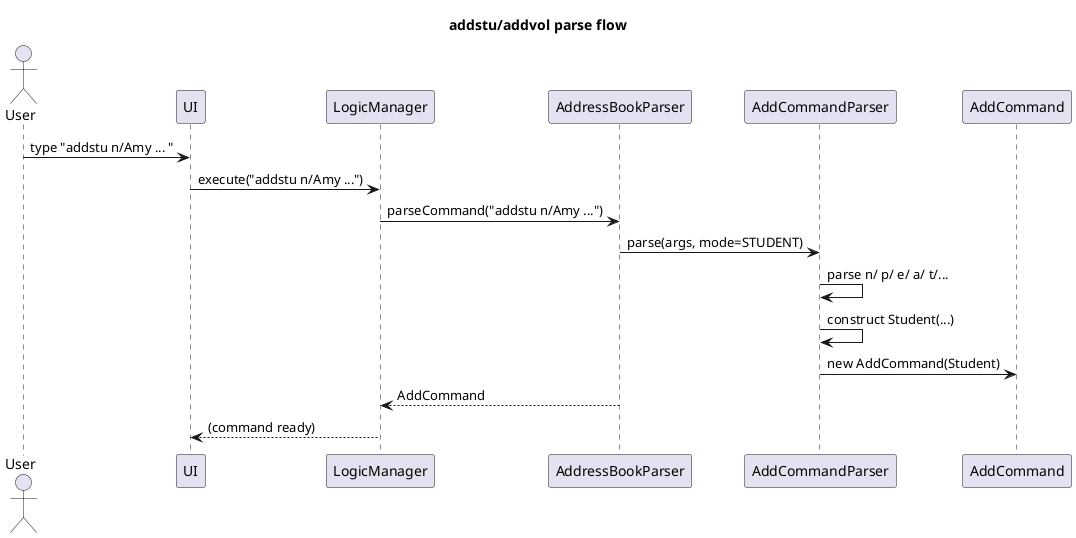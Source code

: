
@startuml
title addstu/addvol parse flow
actor User
participant "UI" as UI
participant "LogicManager" as Logic
participant "AddressBookParser" as ABP
participant "AddCommandParser" as ACP
participant "AddCommand" as AddC

User -> UI : type "addstu n/Amy ... "
UI -> Logic : execute("addstu n/Amy ...")
Logic -> ABP : parseCommand("addstu n/Amy ...")
ABP -> ACP : parse(args, mode=STUDENT)
ACP -> ACP : parse n/ p/ e/ a/ t/...
ACP -> ACP : construct Student(...)
ACP -> AddC : new AddCommand(Student)
ABP --> Logic : AddCommand
Logic --> UI : (command ready)
@enduml
